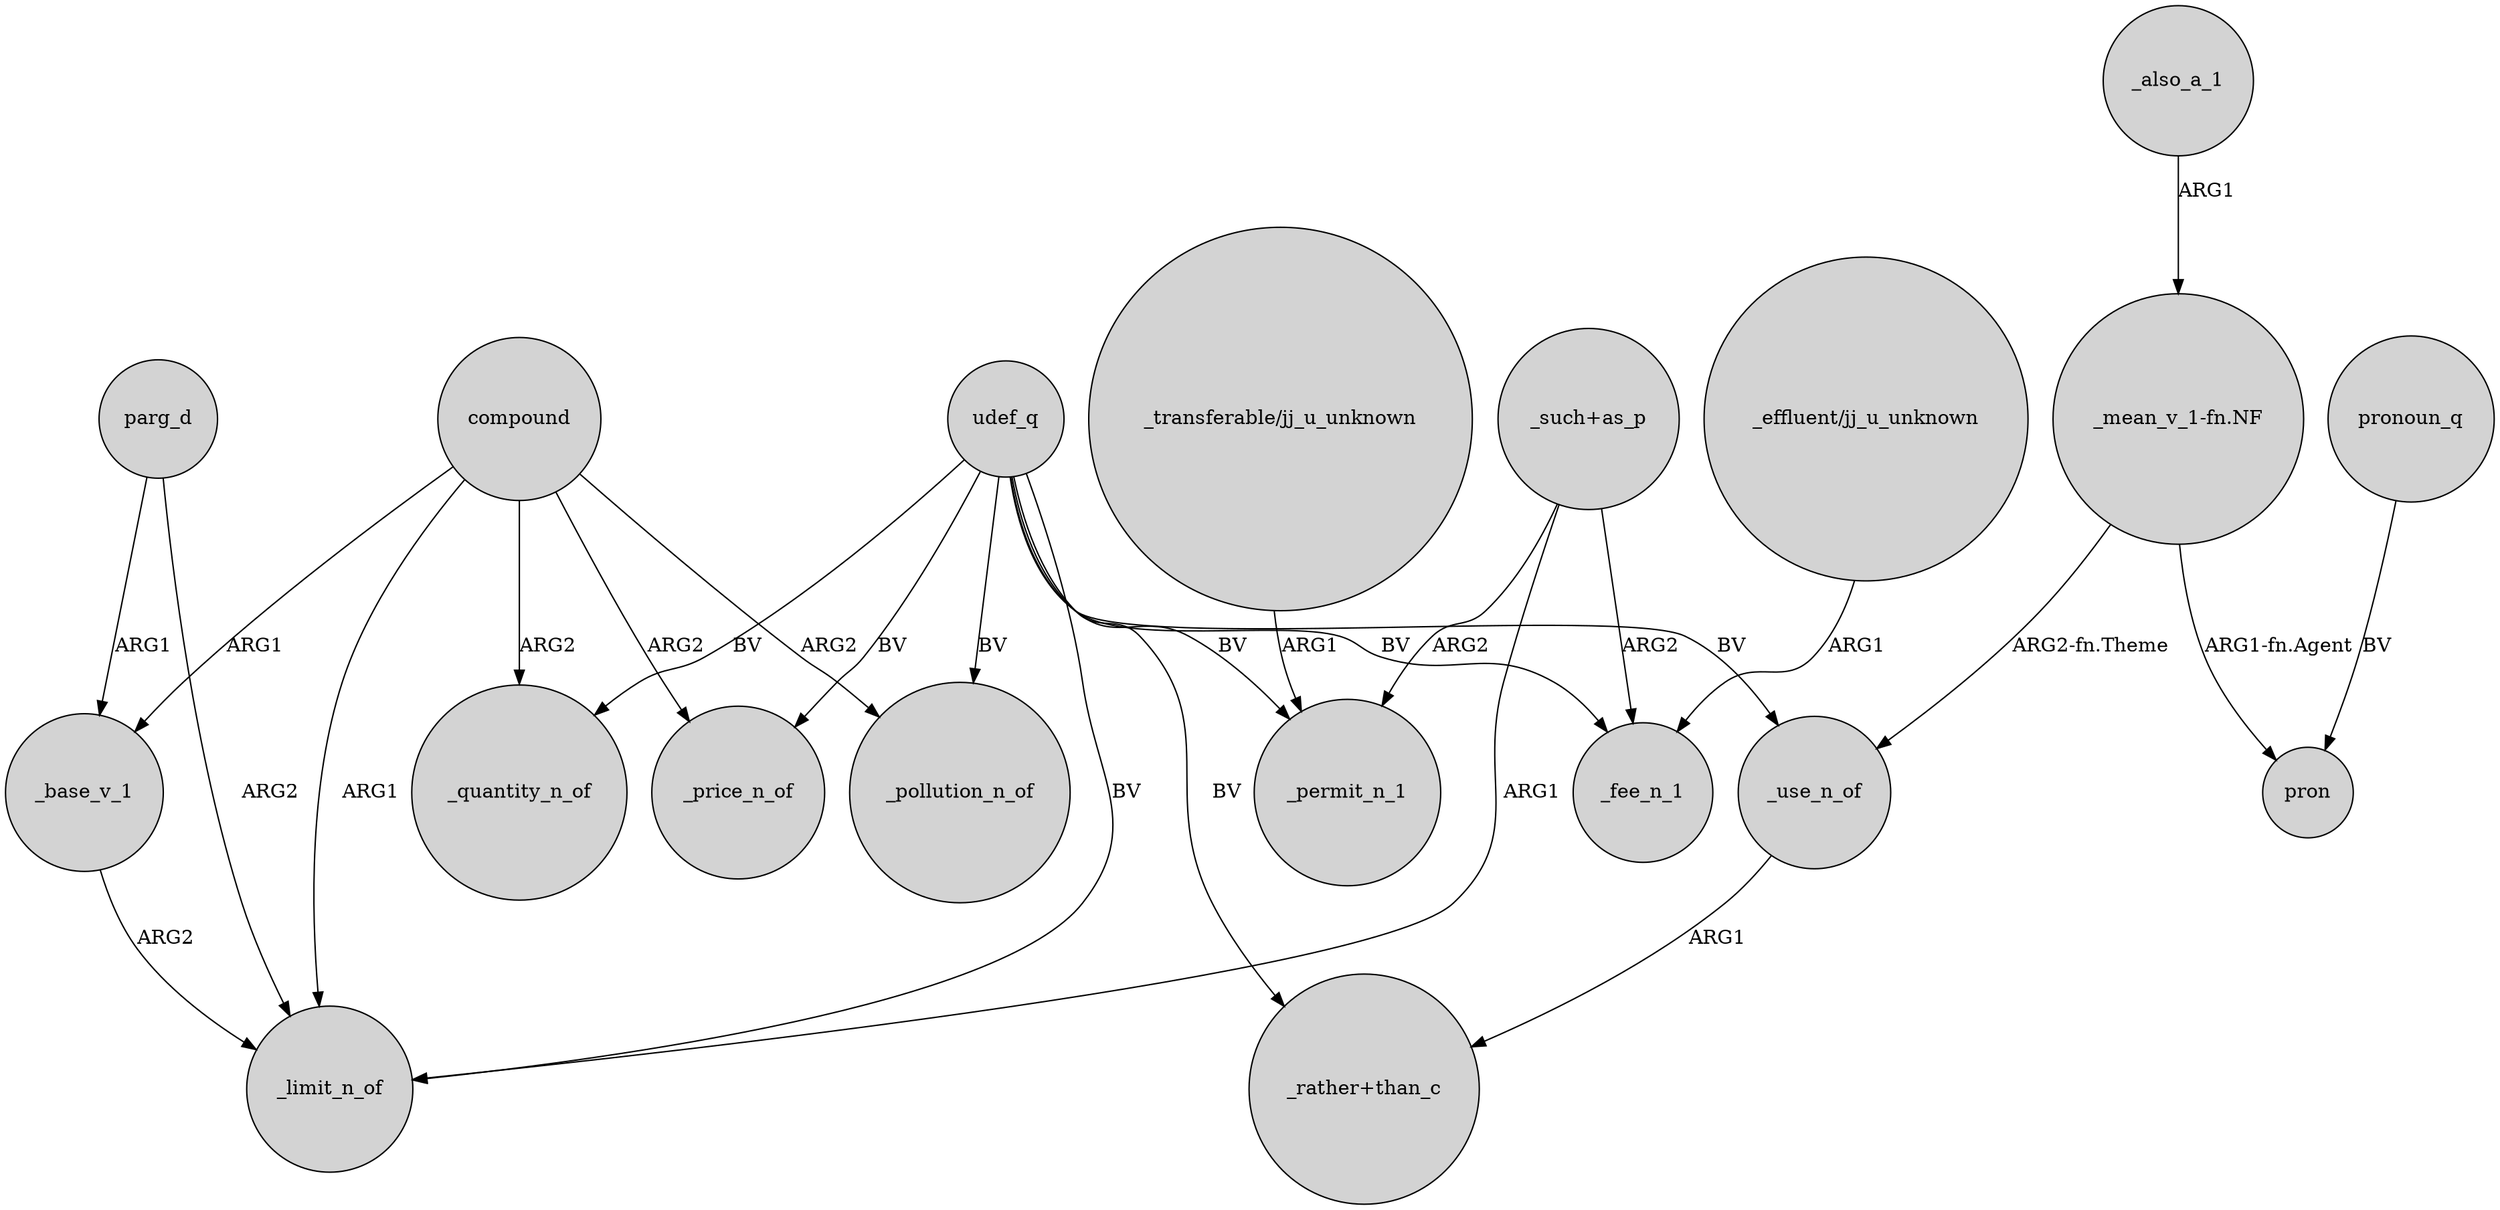 digraph {
	node [shape=circle style=filled]
	compound -> _price_n_of [label=ARG2]
	udef_q -> _price_n_of [label=BV]
	udef_q -> _fee_n_1 [label=BV]
	_base_v_1 -> _limit_n_of [label=ARG2]
	compound -> _quantity_n_of [label=ARG2]
	udef_q -> _use_n_of [label=BV]
	compound -> _limit_n_of [label=ARG1]
	udef_q -> _permit_n_1 [label=BV]
	"_such+as_p" -> _limit_n_of [label=ARG1]
	udef_q -> "_rather+than_c" [label=BV]
	pronoun_q -> pron [label=BV]
	compound -> _base_v_1 [label=ARG1]
	"_such+as_p" -> _permit_n_1 [label=ARG2]
	udef_q -> _quantity_n_of [label=BV]
	udef_q -> _pollution_n_of [label=BV]
	_use_n_of -> "_rather+than_c" [label=ARG1]
	"_transferable/jj_u_unknown" -> _permit_n_1 [label=ARG1]
	_also_a_1 -> "_mean_v_1-fn.NF" [label=ARG1]
	parg_d -> _limit_n_of [label=ARG2]
	"_effluent/jj_u_unknown" -> _fee_n_1 [label=ARG1]
	parg_d -> _base_v_1 [label=ARG1]
	compound -> _pollution_n_of [label=ARG2]
	"_mean_v_1-fn.NF" -> _use_n_of [label="ARG2-fn.Theme"]
	"_mean_v_1-fn.NF" -> pron [label="ARG1-fn.Agent"]
	"_such+as_p" -> _fee_n_1 [label=ARG2]
	udef_q -> _limit_n_of [label=BV]
}
